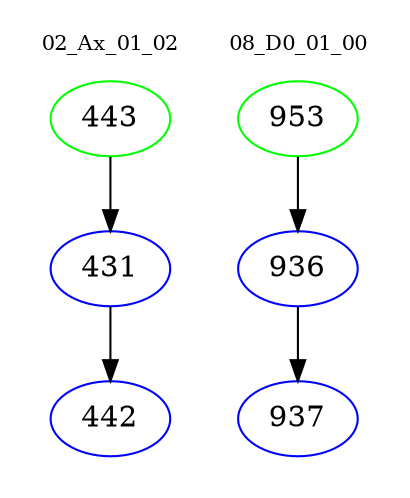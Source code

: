 digraph{
subgraph cluster_0 {
color = white
label = "02_Ax_01_02";
fontsize=10;
T0_443 [label="443", color="green"]
T0_443 -> T0_431 [color="black"]
T0_431 [label="431", color="blue"]
T0_431 -> T0_442 [color="black"]
T0_442 [label="442", color="blue"]
}
subgraph cluster_1 {
color = white
label = "08_D0_01_00";
fontsize=10;
T1_953 [label="953", color="green"]
T1_953 -> T1_936 [color="black"]
T1_936 [label="936", color="blue"]
T1_936 -> T1_937 [color="black"]
T1_937 [label="937", color="blue"]
}
}
